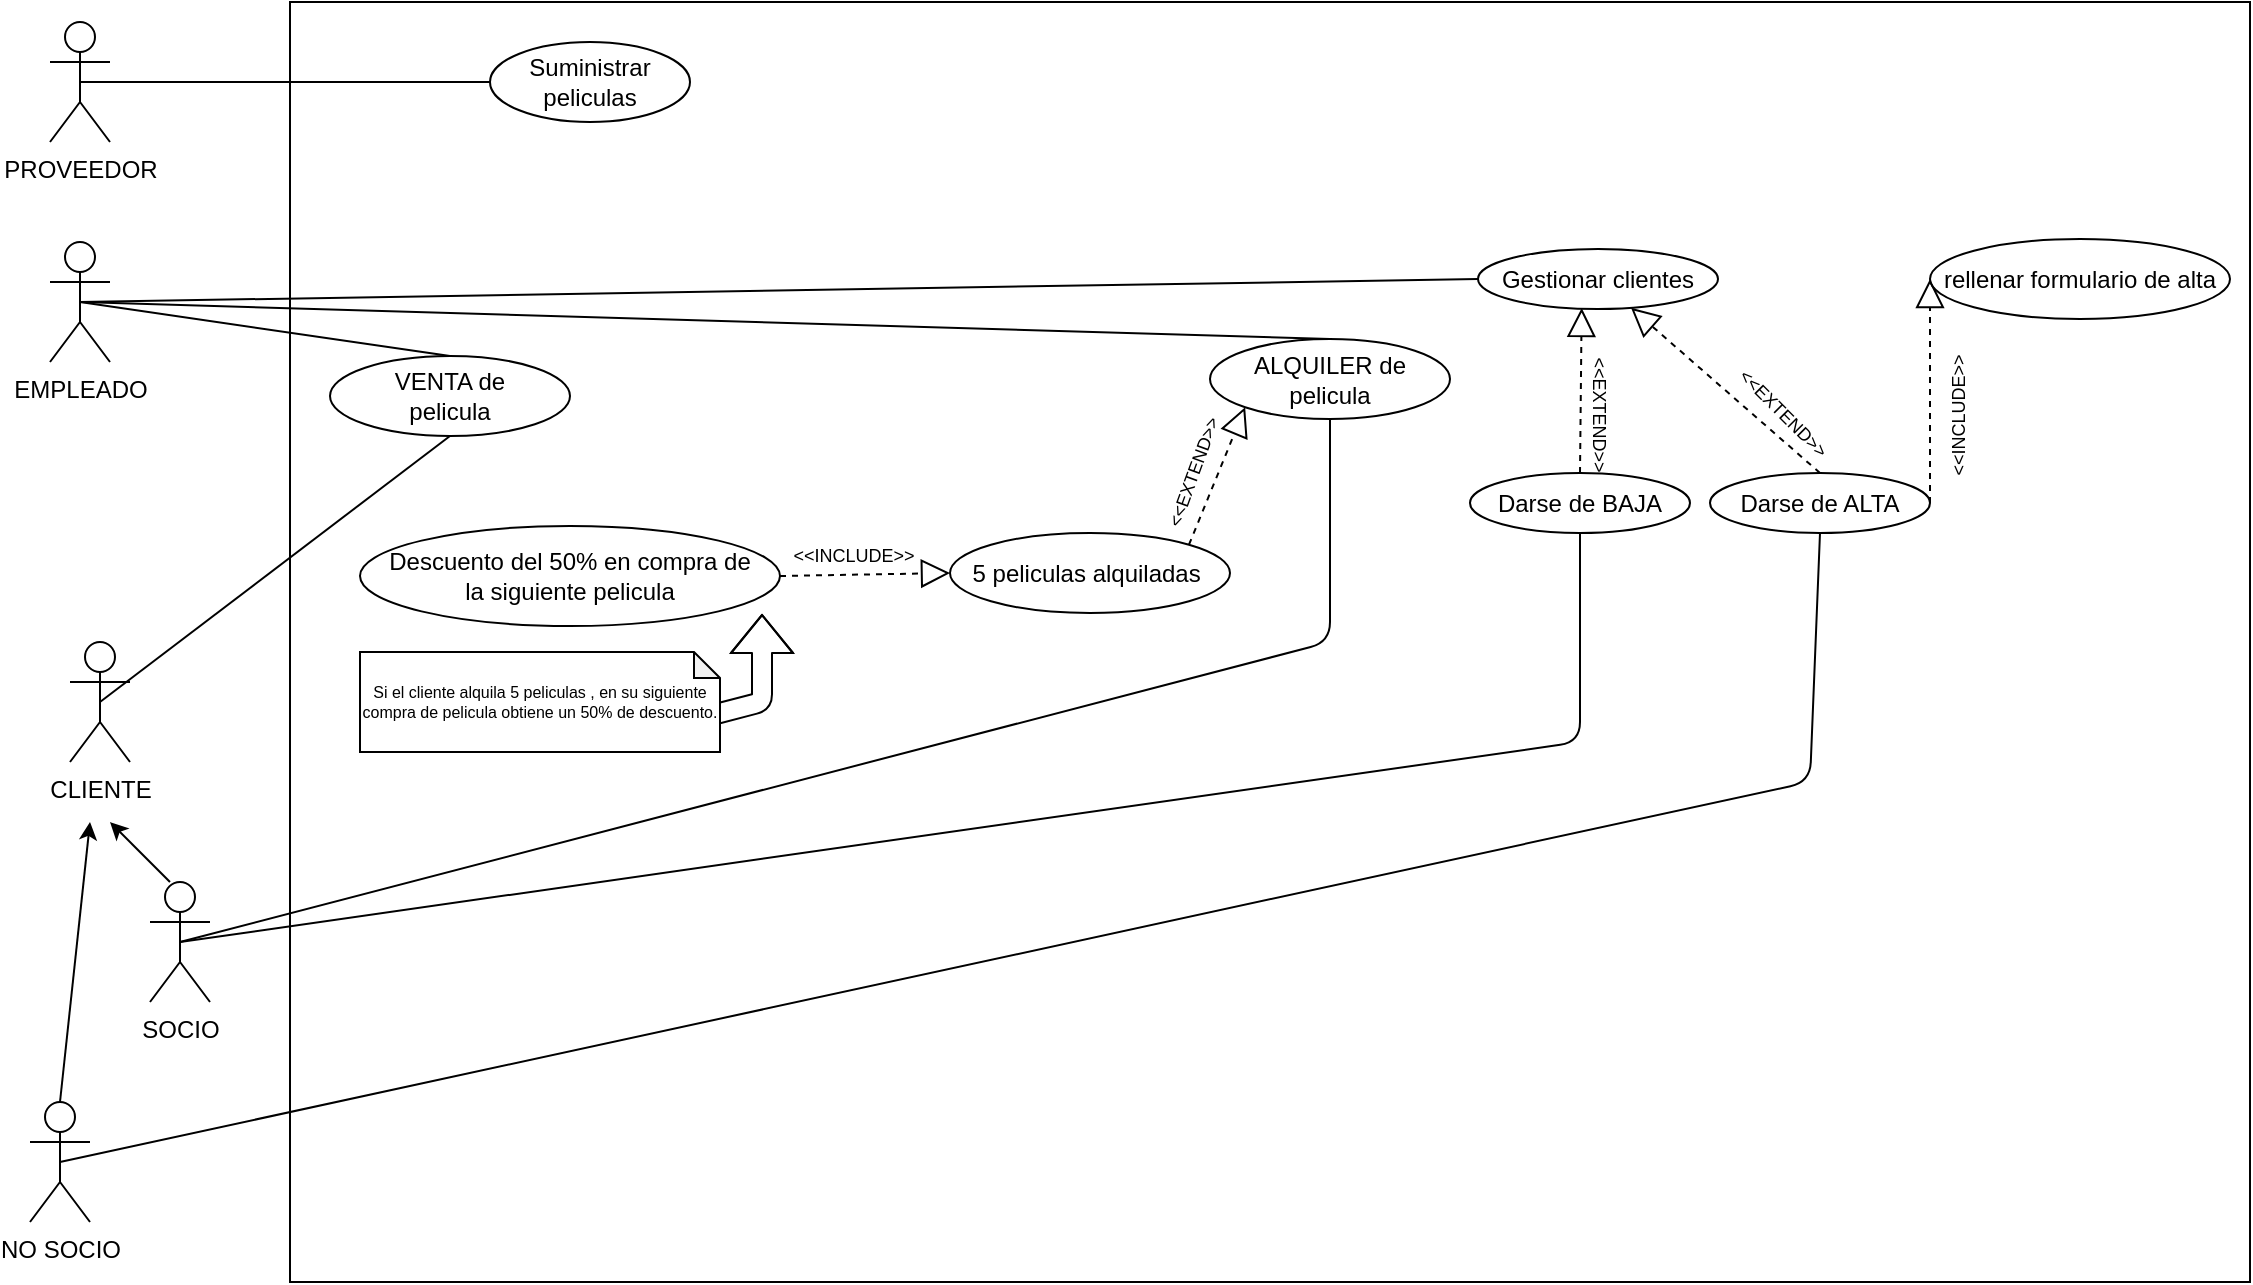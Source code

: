 <mxfile version="11.2.5" type="device" pages="1"><diagram id="VAq6stigU6MOcvJ3OOnW" name="Page-1"><mxGraphModel dx="621" dy="462" grid="1" gridSize="10" guides="1" tooltips="1" connect="1" arrows="1" fold="1" page="1" pageScale="1" pageWidth="1169" pageHeight="827" math="0" shadow="0"><root><mxCell id="0"/><mxCell id="1" parent="0"/><mxCell id="VvwFbZJsZMaNGxYI-Ray-47" value="" style="rounded=0;whiteSpace=wrap;html=1;fontSize=9;" vertex="1" parent="1"><mxGeometry x="180" y="40" width="980" height="640" as="geometry"/></mxCell><mxCell id="VvwFbZJsZMaNGxYI-Ray-59" value="" style="shape=flexArrow;endArrow=classic;html=1;fontSize=8;exitX=0;exitY=0;exitDx=180;exitDy=31.5;exitPerimeter=0;" edge="1" parent="1"><mxGeometry width="50" height="50" relative="1" as="geometry"><mxPoint x="391" y="396.5" as="sourcePoint"/><mxPoint x="416" y="346" as="targetPoint"/><Array as="points"><mxPoint x="416" y="390"/></Array></mxGeometry></mxCell><mxCell id="VvwFbZJsZMaNGxYI-Ray-1" value="PROVEEDOR" style="shape=umlActor;verticalLabelPosition=bottom;labelBackgroundColor=#ffffff;verticalAlign=top;html=1;outlineConnect=0;" vertex="1" parent="1"><mxGeometry x="60" y="50" width="30" height="60" as="geometry"/></mxCell><mxCell id="VvwFbZJsZMaNGxYI-Ray-2" value="Suministrar peliculas" style="ellipse;whiteSpace=wrap;html=1;" vertex="1" parent="1"><mxGeometry x="280" y="60" width="100" height="40" as="geometry"/></mxCell><mxCell id="VvwFbZJsZMaNGxYI-Ray-3" value="" style="endArrow=none;html=1;entryX=0;entryY=0.5;entryDx=0;entryDy=0;exitX=0.5;exitY=0.5;exitDx=0;exitDy=0;exitPerimeter=0;" edge="1" parent="1" source="VvwFbZJsZMaNGxYI-Ray-1" target="VvwFbZJsZMaNGxYI-Ray-2"><mxGeometry width="50" height="50" relative="1" as="geometry"><mxPoint x="40" y="200" as="sourcePoint"/><mxPoint x="90" y="150" as="targetPoint"/></mxGeometry></mxCell><mxCell id="VvwFbZJsZMaNGxYI-Ray-4" value="CLIENTE" style="shape=umlActor;verticalLabelPosition=bottom;labelBackgroundColor=#ffffff;verticalAlign=top;html=1;outlineConnect=0;" vertex="1" parent="1"><mxGeometry x="70" y="360" width="30" height="60" as="geometry"/></mxCell><mxCell id="VvwFbZJsZMaNGxYI-Ray-7" value="NO SOCIO" style="shape=umlActor;verticalLabelPosition=bottom;labelBackgroundColor=#ffffff;verticalAlign=top;html=1;outlineConnect=0;" vertex="1" parent="1"><mxGeometry x="50" y="590" width="30" height="60" as="geometry"/></mxCell><mxCell id="VvwFbZJsZMaNGxYI-Ray-8" value="SOCIO" style="shape=umlActor;verticalLabelPosition=bottom;labelBackgroundColor=#ffffff;verticalAlign=top;html=1;outlineConnect=0;" vertex="1" parent="1"><mxGeometry x="110" y="480" width="30" height="60" as="geometry"/></mxCell><mxCell id="VvwFbZJsZMaNGxYI-Ray-11" value="" style="endArrow=classic;html=1;exitX=0.5;exitY=0;exitDx=0;exitDy=0;exitPerimeter=0;" edge="1" parent="1" source="VvwFbZJsZMaNGxYI-Ray-7"><mxGeometry width="50" height="50" relative="1" as="geometry"><mxPoint x="40" y="670" as="sourcePoint"/><mxPoint x="80" y="450" as="targetPoint"/></mxGeometry></mxCell><mxCell id="VvwFbZJsZMaNGxYI-Ray-12" value="" style="endArrow=classic;html=1;exitX=0.333;exitY=0;exitDx=0;exitDy=0;exitPerimeter=0;" edge="1" parent="1" source="VvwFbZJsZMaNGxYI-Ray-8"><mxGeometry width="50" height="50" relative="1" as="geometry"><mxPoint x="40" y="670" as="sourcePoint"/><mxPoint x="90" y="450" as="targetPoint"/></mxGeometry></mxCell><mxCell id="VvwFbZJsZMaNGxYI-Ray-13" value="EMPLEADO" style="shape=umlActor;verticalLabelPosition=bottom;labelBackgroundColor=#ffffff;verticalAlign=top;html=1;outlineConnect=0;" vertex="1" parent="1"><mxGeometry x="60" y="160" width="30" height="60" as="geometry"/></mxCell><mxCell id="VvwFbZJsZMaNGxYI-Ray-14" value="VENTA de &lt;br&gt;pelicula" style="ellipse;whiteSpace=wrap;html=1;" vertex="1" parent="1"><mxGeometry x="200" y="217" width="120" height="40" as="geometry"/></mxCell><mxCell id="VvwFbZJsZMaNGxYI-Ray-15" value="" style="endArrow=none;html=1;entryX=0.5;entryY=0;entryDx=0;entryDy=0;exitX=0.5;exitY=0.5;exitDx=0;exitDy=0;exitPerimeter=0;" edge="1" parent="1" source="VvwFbZJsZMaNGxYI-Ray-13" target="VvwFbZJsZMaNGxYI-Ray-14"><mxGeometry width="50" height="50" relative="1" as="geometry"><mxPoint x="35" y="350" as="sourcePoint"/><mxPoint x="85" y="300" as="targetPoint"/></mxGeometry></mxCell><mxCell id="VvwFbZJsZMaNGxYI-Ray-17" value="" style="endArrow=none;html=1;entryX=0.5;entryY=1;entryDx=0;entryDy=0;exitX=0.5;exitY=0.5;exitDx=0;exitDy=0;exitPerimeter=0;" edge="1" parent="1" source="VvwFbZJsZMaNGxYI-Ray-4" target="VvwFbZJsZMaNGxYI-Ray-14"><mxGeometry width="50" height="50" relative="1" as="geometry"><mxPoint x="40" y="700" as="sourcePoint"/><mxPoint x="90" y="650" as="targetPoint"/></mxGeometry></mxCell><mxCell id="VvwFbZJsZMaNGxYI-Ray-19" value="ALQUILER de pelicula" style="ellipse;whiteSpace=wrap;html=1;" vertex="1" parent="1"><mxGeometry x="640" y="208.5" width="120" height="40" as="geometry"/></mxCell><mxCell id="VvwFbZJsZMaNGxYI-Ray-20" value="" style="endArrow=none;html=1;entryX=0.5;entryY=0.5;entryDx=0;entryDy=0;entryPerimeter=0;exitX=0.5;exitY=0;exitDx=0;exitDy=0;" edge="1" parent="1" source="VvwFbZJsZMaNGxYI-Ray-19" target="VvwFbZJsZMaNGxYI-Ray-13"><mxGeometry width="50" height="50" relative="1" as="geometry"><mxPoint x="40" y="700" as="sourcePoint"/><mxPoint x="90" y="650" as="targetPoint"/></mxGeometry></mxCell><mxCell id="VvwFbZJsZMaNGxYI-Ray-21" value="" style="endArrow=none;html=1;entryX=0.5;entryY=1;entryDx=0;entryDy=0;exitX=0.5;exitY=0.5;exitDx=0;exitDy=0;exitPerimeter=0;" edge="1" parent="1" source="VvwFbZJsZMaNGxYI-Ray-8" target="VvwFbZJsZMaNGxYI-Ray-19"><mxGeometry width="50" height="50" relative="1" as="geometry"><mxPoint x="40" y="700" as="sourcePoint"/><mxPoint x="90" y="650" as="targetPoint"/><Array as="points"><mxPoint x="700" y="360"/></Array></mxGeometry></mxCell><mxCell id="VvwFbZJsZMaNGxYI-Ray-22" value="Darse de BAJA" style="ellipse;whiteSpace=wrap;html=1;" vertex="1" parent="1"><mxGeometry x="770" y="275.5" width="110" height="30" as="geometry"/></mxCell><mxCell id="VvwFbZJsZMaNGxYI-Ray-23" value="" style="endArrow=none;html=1;entryX=0.5;entryY=1;entryDx=0;entryDy=0;exitX=0.5;exitY=0.5;exitDx=0;exitDy=0;exitPerimeter=0;" edge="1" parent="1" source="VvwFbZJsZMaNGxYI-Ray-8" target="VvwFbZJsZMaNGxYI-Ray-22"><mxGeometry width="50" height="50" relative="1" as="geometry"><mxPoint x="40" y="700" as="sourcePoint"/><mxPoint x="90" y="650" as="targetPoint"/><Array as="points"><mxPoint x="825" y="410"/></Array></mxGeometry></mxCell><mxCell id="VvwFbZJsZMaNGxYI-Ray-24" value="" style="endArrow=none;html=1;entryX=0.5;entryY=0.5;entryDx=0;entryDy=0;entryPerimeter=0;exitX=0;exitY=0.5;exitDx=0;exitDy=0;" edge="1" parent="1" source="VvwFbZJsZMaNGxYI-Ray-25" target="VvwFbZJsZMaNGxYI-Ray-13"><mxGeometry width="50" height="50" relative="1" as="geometry"><mxPoint x="510" y="190" as="sourcePoint"/><mxPoint x="90" y="650" as="targetPoint"/></mxGeometry></mxCell><mxCell id="VvwFbZJsZMaNGxYI-Ray-25" value="Gestionar clientes" style="ellipse;whiteSpace=wrap;html=1;" vertex="1" parent="1"><mxGeometry x="774" y="163.5" width="120" height="30" as="geometry"/></mxCell><mxCell id="VvwFbZJsZMaNGxYI-Ray-26" value="Darse de ALTA" style="ellipse;whiteSpace=wrap;html=1;" vertex="1" parent="1"><mxGeometry x="890" y="275.5" width="110" height="30" as="geometry"/></mxCell><mxCell id="VvwFbZJsZMaNGxYI-Ray-27" value="" style="endArrow=block;dashed=1;endFill=0;endSize=12;html=1;entryX=0.432;entryY=0.983;entryDx=0;entryDy=0;exitX=0.5;exitY=0;exitDx=0;exitDy=0;entryPerimeter=0;" edge="1" parent="1" source="VvwFbZJsZMaNGxYI-Ray-22" target="VvwFbZJsZMaNGxYI-Ray-25"><mxGeometry width="160" relative="1" as="geometry"><mxPoint x="290" y="665.5" as="sourcePoint"/><mxPoint x="826.68" y="221.67" as="targetPoint"/></mxGeometry></mxCell><mxCell id="VvwFbZJsZMaNGxYI-Ray-28" value="" style="endArrow=block;dashed=1;endFill=0;endSize=12;html=1;exitX=0.5;exitY=0;exitDx=0;exitDy=0;" edge="1" parent="1" source="VvwFbZJsZMaNGxYI-Ray-26" target="VvwFbZJsZMaNGxYI-Ray-25"><mxGeometry width="160" relative="1" as="geometry"><mxPoint x="835" y="285.5" as="sourcePoint"/><mxPoint x="849.96" y="224.16" as="targetPoint"/></mxGeometry></mxCell><mxCell id="VvwFbZJsZMaNGxYI-Ray-29" value="&amp;lt;&amp;lt;EXTEND&amp;gt;&amp;gt;" style="text;html=1;strokeColor=none;fillColor=none;align=center;verticalAlign=middle;whiteSpace=wrap;rounded=0;rotation=90;fontSize=9;" vertex="1" parent="1"><mxGeometry x="815" y="236.5" width="40" height="20" as="geometry"/></mxCell><mxCell id="VvwFbZJsZMaNGxYI-Ray-30" value="&amp;lt;&amp;lt;EXTEND&amp;gt;&amp;gt;" style="text;html=1;strokeColor=none;fillColor=none;align=center;verticalAlign=middle;whiteSpace=wrap;rounded=0;rotation=45;fontSize=9;" vertex="1" parent="1"><mxGeometry x="907" y="235.5" width="40" height="20" as="geometry"/></mxCell><mxCell id="VvwFbZJsZMaNGxYI-Ray-31" value="" style="endArrow=none;html=1;fontSize=7;entryX=0.5;entryY=1;entryDx=0;entryDy=0;exitX=0.5;exitY=0.5;exitDx=0;exitDy=0;exitPerimeter=0;" edge="1" parent="1" source="VvwFbZJsZMaNGxYI-Ray-7" target="VvwFbZJsZMaNGxYI-Ray-26"><mxGeometry width="50" height="50" relative="1" as="geometry"><mxPoint x="40" y="700" as="sourcePoint"/><mxPoint x="90" y="650" as="targetPoint"/><Array as="points"><mxPoint x="940" y="430"/></Array></mxGeometry></mxCell><mxCell id="VvwFbZJsZMaNGxYI-Ray-33" value="rellenar formulario de alta" style="ellipse;whiteSpace=wrap;html=1;" vertex="1" parent="1"><mxGeometry x="1000" y="158.5" width="150" height="40" as="geometry"/></mxCell><mxCell id="VvwFbZJsZMaNGxYI-Ray-35" value="" style="endArrow=block;dashed=1;endFill=0;endSize=12;html=1;entryX=0;entryY=0.5;entryDx=0;entryDy=0;" edge="1" parent="1" target="VvwFbZJsZMaNGxYI-Ray-33"><mxGeometry width="160" relative="1" as="geometry"><mxPoint x="1000" y="290.5" as="sourcePoint"/><mxPoint x="860.533" y="202.919" as="targetPoint"/></mxGeometry></mxCell><mxCell id="VvwFbZJsZMaNGxYI-Ray-36" value="&amp;lt;&amp;lt;INCLUDE&amp;gt;&amp;gt;" style="text;html=1;strokeColor=none;fillColor=none;align=center;verticalAlign=middle;whiteSpace=wrap;rounded=0;rotation=-90;fontSize=9;" vertex="1" parent="1"><mxGeometry x="994" y="236.5" width="40" height="20" as="geometry"/></mxCell><mxCell id="VvwFbZJsZMaNGxYI-Ray-38" value="Descuento del 50% en compra de &lt;br&gt;la siguiente pelicula" style="ellipse;whiteSpace=wrap;html=1;" vertex="1" parent="1"><mxGeometry x="215" y="302" width="210" height="50" as="geometry"/></mxCell><mxCell id="VvwFbZJsZMaNGxYI-Ray-41" value="5 peliculas alquiladas&amp;nbsp;" style="ellipse;whiteSpace=wrap;html=1;" vertex="1" parent="1"><mxGeometry x="510" y="305.5" width="140" height="40" as="geometry"/></mxCell><mxCell id="VvwFbZJsZMaNGxYI-Ray-43" value="&amp;lt;&amp;lt;INCLUDE&amp;gt;&amp;gt;" style="text;html=1;strokeColor=none;fillColor=none;align=center;verticalAlign=middle;whiteSpace=wrap;rounded=0;rotation=0;fontSize=9;" vertex="1" parent="1"><mxGeometry x="442" y="307" width="40" height="20" as="geometry"/></mxCell><mxCell id="VvwFbZJsZMaNGxYI-Ray-45" value="" style="endArrow=block;dashed=1;endFill=0;endSize=12;html=1;entryX=0;entryY=0.5;entryDx=0;entryDy=0;exitX=1;exitY=0.5;exitDx=0;exitDy=0;" edge="1" parent="1" source="VvwFbZJsZMaNGxYI-Ray-38" target="VvwFbZJsZMaNGxYI-Ray-41"><mxGeometry width="160" relative="1" as="geometry"><mxPoint x="390" y="320.5" as="sourcePoint"/><mxPoint x="480" y="320.5" as="targetPoint"/></mxGeometry></mxCell><mxCell id="VvwFbZJsZMaNGxYI-Ray-46" value="&amp;lt;&amp;lt;EXTEND&amp;gt;&amp;gt;" style="text;html=1;strokeColor=none;fillColor=none;align=center;verticalAlign=middle;whiteSpace=wrap;rounded=0;rotation=-70;fontSize=9;" vertex="1" parent="1"><mxGeometry x="612" y="265" width="40" height="20" as="geometry"/></mxCell><mxCell id="VvwFbZJsZMaNGxYI-Ray-55" value="" style="endArrow=block;dashed=1;endFill=0;endSize=12;html=1;exitX=1;exitY=0;exitDx=0;exitDy=0;entryX=0;entryY=1;entryDx=0;entryDy=0;" edge="1" parent="1" source="VvwFbZJsZMaNGxYI-Ray-41" target="VvwFbZJsZMaNGxYI-Ray-19"><mxGeometry width="160" relative="1" as="geometry"><mxPoint x="520" y="335.5" as="sourcePoint"/><mxPoint x="435.0" y="370.0" as="targetPoint"/></mxGeometry></mxCell><mxCell id="VvwFbZJsZMaNGxYI-Ray-58" value="&lt;font style=&quot;font-size: 8px;&quot;&gt;Si el cliente alquila 5 peliculas , en su siguiente compra de pelicula obtiene un 50% de descuento.&lt;/font&gt;" style="shape=note;whiteSpace=wrap;html=1;backgroundOutline=1;darkOpacity=0.05;fontSize=8;size=13;" vertex="1" parent="1"><mxGeometry x="215" y="365" width="180" height="50" as="geometry"/></mxCell></root></mxGraphModel></diagram></mxfile>